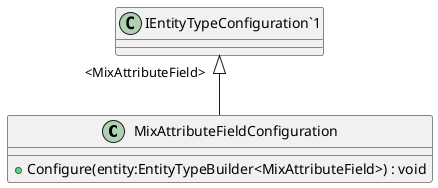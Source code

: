 @startuml
class MixAttributeFieldConfiguration {
    + Configure(entity:EntityTypeBuilder<MixAttributeField>) : void
}
"IEntityTypeConfiguration`1" "<MixAttributeField>" <|-- MixAttributeFieldConfiguration
@enduml
